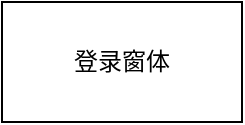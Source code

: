 <mxfile version="13.6.2" type="device"><diagram id="C5RBs43oDa-KdzZeNtuy" name="Page-1"><mxGraphModel dx="852" dy="494" grid="0" gridSize="10" guides="1" tooltips="1" connect="1" arrows="1" fold="1" page="0" pageScale="1" pageWidth="827" pageHeight="1169" math="0" shadow="0"><root><mxCell id="WIyWlLk6GJQsqaUBKTNV-0"/><mxCell id="WIyWlLk6GJQsqaUBKTNV-1" parent="WIyWlLk6GJQsqaUBKTNV-0"/><mxCell id="Q_DeQtDImxKdu0Luysb9-0" value="登录窗体&lt;br&gt;" style="rounded=0;whiteSpace=wrap;html=1;" vertex="1" parent="WIyWlLk6GJQsqaUBKTNV-1"><mxGeometry x="109" y="130" width="120" height="60" as="geometry"/></mxCell></root></mxGraphModel></diagram></mxfile>